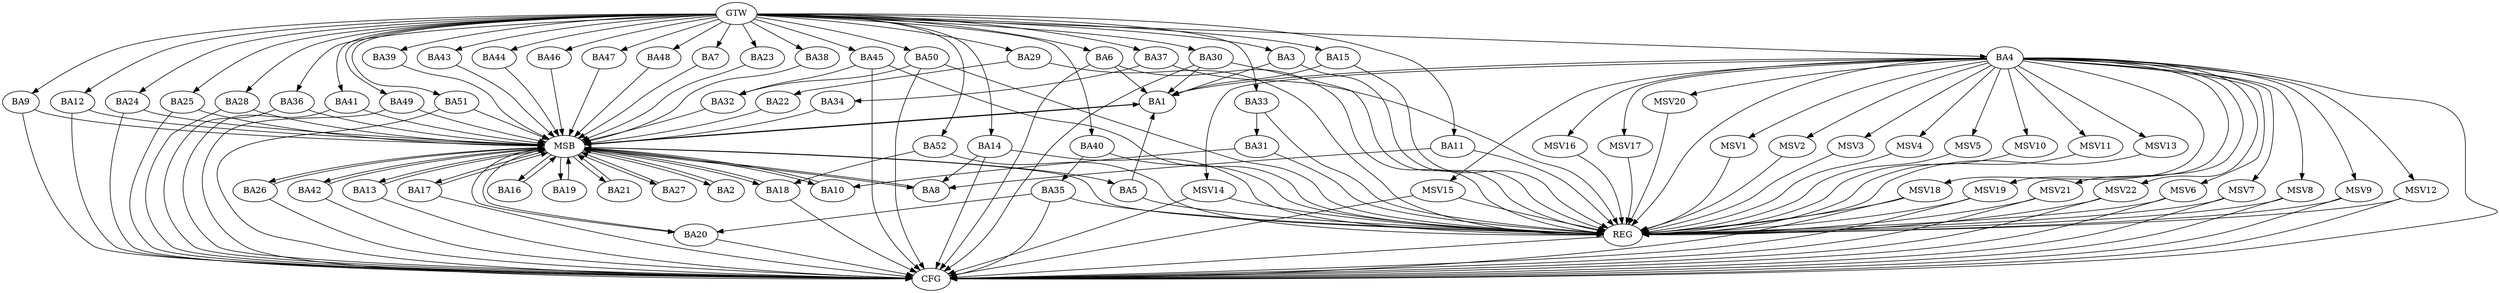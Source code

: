 strict digraph G {
  BA1 [ label="BA1" ];
  BA2 [ label="BA2" ];
  BA3 [ label="BA3" ];
  BA4 [ label="BA4" ];
  BA5 [ label="BA5" ];
  BA6 [ label="BA6" ];
  BA7 [ label="BA7" ];
  BA8 [ label="BA8" ];
  BA9 [ label="BA9" ];
  BA10 [ label="BA10" ];
  BA11 [ label="BA11" ];
  BA12 [ label="BA12" ];
  BA13 [ label="BA13" ];
  BA14 [ label="BA14" ];
  BA15 [ label="BA15" ];
  BA16 [ label="BA16" ];
  BA17 [ label="BA17" ];
  BA18 [ label="BA18" ];
  BA19 [ label="BA19" ];
  BA20 [ label="BA20" ];
  BA21 [ label="BA21" ];
  BA22 [ label="BA22" ];
  BA23 [ label="BA23" ];
  BA24 [ label="BA24" ];
  BA25 [ label="BA25" ];
  BA26 [ label="BA26" ];
  BA27 [ label="BA27" ];
  BA28 [ label="BA28" ];
  BA29 [ label="BA29" ];
  BA30 [ label="BA30" ];
  BA31 [ label="BA31" ];
  BA32 [ label="BA32" ];
  BA33 [ label="BA33" ];
  BA34 [ label="BA34" ];
  BA35 [ label="BA35" ];
  BA36 [ label="BA36" ];
  BA37 [ label="BA37" ];
  BA38 [ label="BA38" ];
  BA39 [ label="BA39" ];
  BA40 [ label="BA40" ];
  BA41 [ label="BA41" ];
  BA42 [ label="BA42" ];
  BA43 [ label="BA43" ];
  BA44 [ label="BA44" ];
  BA45 [ label="BA45" ];
  BA46 [ label="BA46" ];
  BA47 [ label="BA47" ];
  BA48 [ label="BA48" ];
  BA49 [ label="BA49" ];
  BA50 [ label="BA50" ];
  BA51 [ label="BA51" ];
  BA52 [ label="BA52" ];
  GTW [ label="GTW" ];
  REG [ label="REG" ];
  MSB [ label="MSB" ];
  CFG [ label="CFG" ];
  MSV1 [ label="MSV1" ];
  MSV2 [ label="MSV2" ];
  MSV3 [ label="MSV3" ];
  MSV4 [ label="MSV4" ];
  MSV5 [ label="MSV5" ];
  MSV6 [ label="MSV6" ];
  MSV7 [ label="MSV7" ];
  MSV8 [ label="MSV8" ];
  MSV9 [ label="MSV9" ];
  MSV10 [ label="MSV10" ];
  MSV11 [ label="MSV11" ];
  MSV12 [ label="MSV12" ];
  MSV13 [ label="MSV13" ];
  MSV14 [ label="MSV14" ];
  MSV15 [ label="MSV15" ];
  MSV16 [ label="MSV16" ];
  MSV17 [ label="MSV17" ];
  MSV18 [ label="MSV18" ];
  MSV19 [ label="MSV19" ];
  MSV20 [ label="MSV20" ];
  MSV21 [ label="MSV21" ];
  MSV22 [ label="MSV22" ];
  BA3 -> BA1;
  BA4 -> BA1;
  BA5 -> BA1;
  BA6 -> BA1;
  BA11 -> BA8;
  BA14 -> BA8;
  BA15 -> BA1;
  BA29 -> BA22;
  BA30 -> BA1;
  BA31 -> BA10;
  BA33 -> BA31;
  BA35 -> BA20;
  BA37 -> BA34;
  BA40 -> BA35;
  BA45 -> BA32;
  BA50 -> BA32;
  BA52 -> BA18;
  GTW -> BA3;
  GTW -> BA4;
  GTW -> BA6;
  GTW -> BA7;
  GTW -> BA9;
  GTW -> BA11;
  GTW -> BA12;
  GTW -> BA14;
  GTW -> BA15;
  GTW -> BA23;
  GTW -> BA24;
  GTW -> BA25;
  GTW -> BA28;
  GTW -> BA29;
  GTW -> BA30;
  GTW -> BA33;
  GTW -> BA36;
  GTW -> BA37;
  GTW -> BA38;
  GTW -> BA39;
  GTW -> BA40;
  GTW -> BA41;
  GTW -> BA43;
  GTW -> BA44;
  GTW -> BA45;
  GTW -> BA46;
  GTW -> BA47;
  GTW -> BA48;
  GTW -> BA49;
  GTW -> BA50;
  GTW -> BA51;
  GTW -> BA52;
  BA3 -> REG;
  BA4 -> REG;
  BA5 -> REG;
  BA6 -> REG;
  BA11 -> REG;
  BA14 -> REG;
  BA15 -> REG;
  BA29 -> REG;
  BA30 -> REG;
  BA31 -> REG;
  BA33 -> REG;
  BA35 -> REG;
  BA37 -> REG;
  BA40 -> REG;
  BA45 -> REG;
  BA50 -> REG;
  BA52 -> REG;
  BA1 -> MSB;
  MSB -> BA2;
  MSB -> REG;
  BA2 -> MSB;
  MSB -> BA1;
  BA7 -> MSB;
  BA8 -> MSB;
  BA9 -> MSB;
  BA10 -> MSB;
  BA12 -> MSB;
  MSB -> BA8;
  BA13 -> MSB;
  BA16 -> MSB;
  MSB -> BA13;
  BA17 -> MSB;
  BA18 -> MSB;
  BA19 -> MSB;
  MSB -> BA17;
  BA20 -> MSB;
  BA21 -> MSB;
  MSB -> BA20;
  BA22 -> MSB;
  BA23 -> MSB;
  MSB -> BA18;
  BA24 -> MSB;
  MSB -> BA10;
  BA25 -> MSB;
  MSB -> BA5;
  BA26 -> MSB;
  BA27 -> MSB;
  BA28 -> MSB;
  BA32 -> MSB;
  MSB -> BA19;
  BA34 -> MSB;
  BA36 -> MSB;
  BA38 -> MSB;
  MSB -> BA16;
  BA39 -> MSB;
  BA41 -> MSB;
  MSB -> BA21;
  BA42 -> MSB;
  BA43 -> MSB;
  MSB -> BA27;
  BA44 -> MSB;
  BA46 -> MSB;
  MSB -> BA42;
  BA47 -> MSB;
  BA48 -> MSB;
  BA49 -> MSB;
  BA51 -> MSB;
  MSB -> BA26;
  BA9 -> CFG;
  BA12 -> CFG;
  BA20 -> CFG;
  BA35 -> CFG;
  BA14 -> CFG;
  BA18 -> CFG;
  BA25 -> CFG;
  BA49 -> CFG;
  BA4 -> CFG;
  BA51 -> CFG;
  BA24 -> CFG;
  BA28 -> CFG;
  BA42 -> CFG;
  BA26 -> CFG;
  BA30 -> CFG;
  BA36 -> CFG;
  BA17 -> CFG;
  BA6 -> CFG;
  BA50 -> CFG;
  BA41 -> CFG;
  BA13 -> CFG;
  BA45 -> CFG;
  REG -> CFG;
  BA4 -> MSV1;
  BA4 -> MSV2;
  BA4 -> MSV3;
  BA4 -> MSV4;
  BA4 -> MSV5;
  MSV1 -> REG;
  MSV2 -> REG;
  MSV3 -> REG;
  MSV4 -> REG;
  MSV5 -> REG;
  BA4 -> MSV6;
  MSV6 -> REG;
  MSV6 -> CFG;
  BA4 -> MSV7;
  BA4 -> MSV8;
  BA4 -> MSV9;
  MSV7 -> REG;
  MSV7 -> CFG;
  MSV8 -> REG;
  MSV8 -> CFG;
  MSV9 -> REG;
  MSV9 -> CFG;
  BA4 -> MSV10;
  MSV10 -> REG;
  BA4 -> MSV11;
  BA4 -> MSV12;
  BA4 -> MSV13;
  BA4 -> MSV14;
  MSV11 -> REG;
  MSV12 -> REG;
  MSV12 -> CFG;
  MSV13 -> REG;
  MSV14 -> REG;
  MSV14 -> CFG;
  BA4 -> MSV15;
  MSV15 -> REG;
  MSV15 -> CFG;
  BA4 -> MSV16;
  BA4 -> MSV17;
  MSV16 -> REG;
  MSV17 -> REG;
  BA4 -> MSV18;
  MSV18 -> REG;
  MSV18 -> CFG;
  BA4 -> MSV19;
  BA4 -> MSV20;
  BA4 -> MSV21;
  BA4 -> MSV22;
  MSV19 -> REG;
  MSV19 -> CFG;
  MSV20 -> REG;
  MSV21 -> REG;
  MSV21 -> CFG;
  MSV22 -> REG;
  MSV22 -> CFG;
}
